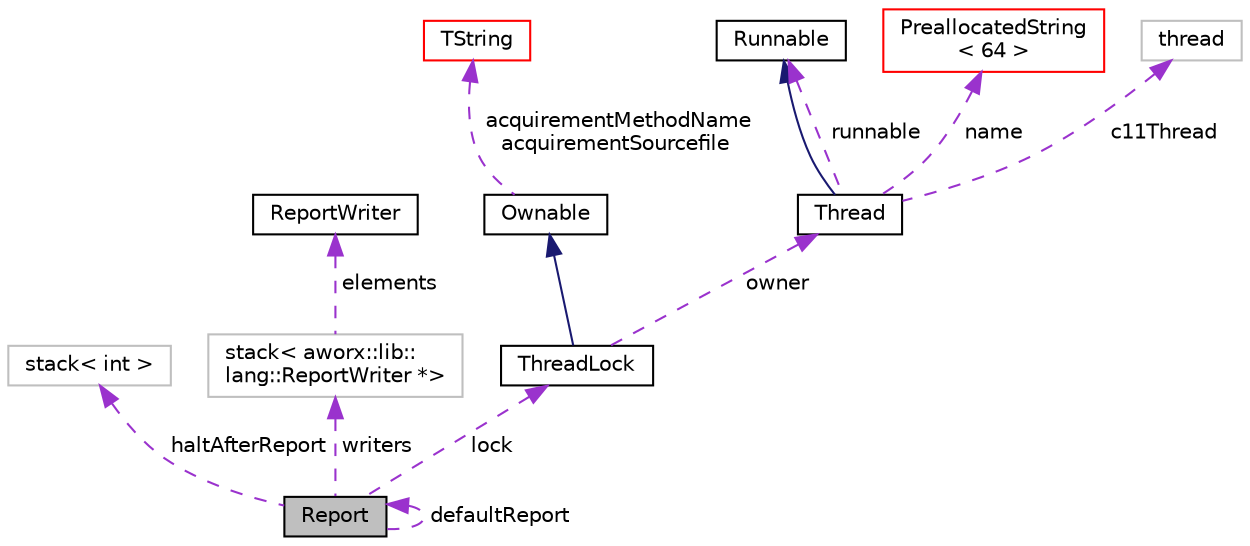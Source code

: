 digraph "Report"
{
  edge [fontname="Helvetica",fontsize="10",labelfontname="Helvetica",labelfontsize="10"];
  node [fontname="Helvetica",fontsize="10",shape=record];
  Node1 [label="Report",height=0.2,width=0.4,color="black", fillcolor="grey75", style="filled", fontcolor="black"];
  Node2 -> Node1 [dir="back",color="darkorchid3",fontsize="10",style="dashed",label=" haltAfterReport" ,fontname="Helvetica"];
  Node2 [label="stack\< int \>",height=0.2,width=0.4,color="grey75", fillcolor="white", style="filled"];
  Node1 -> Node1 [dir="back",color="darkorchid3",fontsize="10",style="dashed",label=" defaultReport" ,fontname="Helvetica"];
  Node3 -> Node1 [dir="back",color="darkorchid3",fontsize="10",style="dashed",label=" writers" ,fontname="Helvetica"];
  Node3 [label="stack\< aworx::lib::\llang::ReportWriter *\>",height=0.2,width=0.4,color="grey75", fillcolor="white", style="filled"];
  Node4 -> Node3 [dir="back",color="darkorchid3",fontsize="10",style="dashed",label=" elements" ,fontname="Helvetica"];
  Node4 [label="ReportWriter",height=0.2,width=0.4,color="black", fillcolor="white", style="filled",URL="$classaworx_1_1lib_1_1lang_1_1ReportWriter.html"];
  Node5 -> Node1 [dir="back",color="darkorchid3",fontsize="10",style="dashed",label=" lock" ,fontname="Helvetica"];
  Node5 [label="ThreadLock",height=0.2,width=0.4,color="black", fillcolor="white", style="filled",URL="$classaworx_1_1lib_1_1threads_1_1ThreadLock.html"];
  Node6 -> Node5 [dir="back",color="midnightblue",fontsize="10",style="solid",fontname="Helvetica"];
  Node6 [label="Ownable",height=0.2,width=0.4,color="black", fillcolor="white", style="filled",URL="$classaworx_1_1lib_1_1lang_1_1Ownable.html"];
  Node7 -> Node6 [dir="back",color="darkorchid3",fontsize="10",style="dashed",label=" acquirementMethodName\nacquirementSourcefile" ,fontname="Helvetica"];
  Node7 [label="TString",height=0.2,width=0.4,color="red", fillcolor="white", style="filled",URL="$classaworx_1_1lib_1_1strings_1_1TString.html"];
  Node9 -> Node5 [dir="back",color="darkorchid3",fontsize="10",style="dashed",label=" owner" ,fontname="Helvetica"];
  Node9 [label="Thread",height=0.2,width=0.4,color="black", fillcolor="white", style="filled",URL="$classaworx_1_1lib_1_1threads_1_1Thread.html"];
  Node10 -> Node9 [dir="back",color="midnightblue",fontsize="10",style="solid",fontname="Helvetica"];
  Node10 [label="Runnable",height=0.2,width=0.4,color="black", fillcolor="white", style="filled",URL="$classaworx_1_1lib_1_1threads_1_1Runnable.html"];
  Node10 -> Node9 [dir="back",color="darkorchid3",fontsize="10",style="dashed",label=" runnable" ,fontname="Helvetica"];
  Node11 -> Node9 [dir="back",color="darkorchid3",fontsize="10",style="dashed",label=" name" ,fontname="Helvetica"];
  Node11 [label="PreallocatedString\l\< 64 \>",height=0.2,width=0.4,color="red", fillcolor="white", style="filled",URL="$classaworx_1_1lib_1_1strings_1_1PreallocatedString.html"];
  Node13 -> Node9 [dir="back",color="darkorchid3",fontsize="10",style="dashed",label=" c11Thread" ,fontname="Helvetica"];
  Node13 [label="thread",height=0.2,width=0.4,color="grey75", fillcolor="white", style="filled",tooltip="STL class. "];
}
